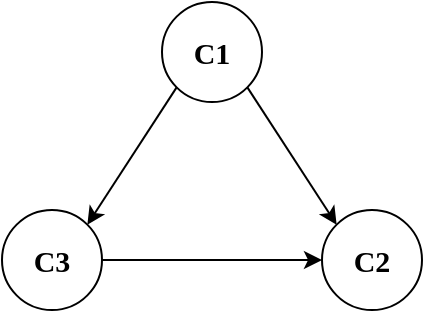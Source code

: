 <mxfile version="15.3.0" type="device"><diagram id="HIDOktM7Gtuuh0AKt5Jg" name="Page-1"><mxGraphModel dx="727" dy="595" grid="1" gridSize="10" guides="1" tooltips="1" connect="1" arrows="1" fold="1" page="1" pageScale="1" pageWidth="400" pageHeight="400" math="0" shadow="0"><root><mxCell id="0"/><mxCell id="1" parent="0"/><mxCell id="gGm_6WvBBsqKDh-qRhNS-1" value="C3" style="ellipse;whiteSpace=wrap;html=1;aspect=fixed;align=center;fontFamily=Verdana;fontStyle=1;fontSize=15;" vertex="1" parent="1"><mxGeometry x="95" y="227" width="50" height="50" as="geometry"/></mxCell><mxCell id="gGm_6WvBBsqKDh-qRhNS-10" style="rounded=0;orthogonalLoop=1;jettySize=auto;html=1;exitX=1;exitY=1;exitDx=0;exitDy=0;entryX=0;entryY=0;entryDx=0;entryDy=0;fontFamily=Verdana;fontSize=15;" edge="1" parent="1" source="gGm_6WvBBsqKDh-qRhNS-7" target="gGm_6WvBBsqKDh-qRhNS-8"><mxGeometry relative="1" as="geometry"/></mxCell><mxCell id="gGm_6WvBBsqKDh-qRhNS-7" value="C1" style="ellipse;whiteSpace=wrap;html=1;aspect=fixed;align=center;fontFamily=Verdana;fontStyle=1;fontSize=15;" vertex="1" parent="1"><mxGeometry x="175" y="123" width="50" height="50" as="geometry"/></mxCell><mxCell id="gGm_6WvBBsqKDh-qRhNS-13" style="edgeStyle=none;rounded=0;orthogonalLoop=1;jettySize=auto;html=1;exitX=0;exitY=0.5;exitDx=0;exitDy=0;entryX=1;entryY=0.5;entryDx=0;entryDy=0;fontFamily=Verdana;fontSize=15;startArrow=classic;startFill=1;endArrow=none;endFill=0;" edge="1" parent="1" source="gGm_6WvBBsqKDh-qRhNS-8" target="gGm_6WvBBsqKDh-qRhNS-1"><mxGeometry relative="1" as="geometry"/></mxCell><mxCell id="gGm_6WvBBsqKDh-qRhNS-8" value="C2" style="ellipse;whiteSpace=wrap;html=1;aspect=fixed;align=center;fontFamily=Verdana;fontStyle=1;fontSize=15;" vertex="1" parent="1"><mxGeometry x="255" y="227" width="50" height="50" as="geometry"/></mxCell><mxCell id="gGm_6WvBBsqKDh-qRhNS-11" style="rounded=0;orthogonalLoop=1;jettySize=auto;html=1;exitX=0;exitY=1;exitDx=0;exitDy=0;fontFamily=Verdana;fontSize=15;entryX=1;entryY=0;entryDx=0;entryDy=0;startArrow=none;startFill=0;endArrow=classic;endFill=1;" edge="1" parent="1" source="gGm_6WvBBsqKDh-qRhNS-7" target="gGm_6WvBBsqKDh-qRhNS-1"><mxGeometry relative="1" as="geometry"><mxPoint x="62.678" y="111.998" as="sourcePoint"/><mxPoint x="110" y="192" as="targetPoint"/><Array as="points"/></mxGeometry></mxCell></root></mxGraphModel></diagram></mxfile>
